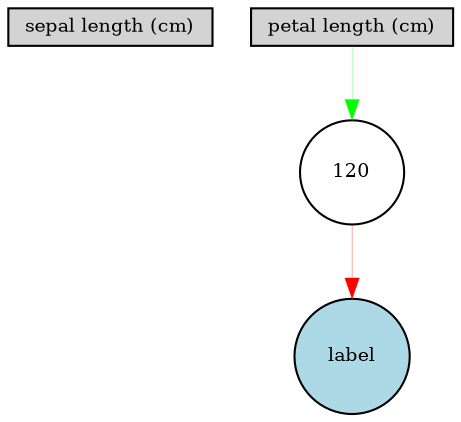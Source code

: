digraph {
	node [fontsize=9 height=0.2 shape=circle width=0.2]
	"sepal length (cm)" [fillcolor=lightgray shape=box style=filled]
	"petal length (cm)" [fillcolor=lightgray shape=box style=filled]
	label [fillcolor=lightblue style=filled]
	120 [fillcolor=white style=filled]
	"petal length (cm)" -> 120 [color=green penwidth=0.13868918767165547 style=solid]
	120 -> label [color=red penwidth=0.16859806106039826 style=solid]
}
